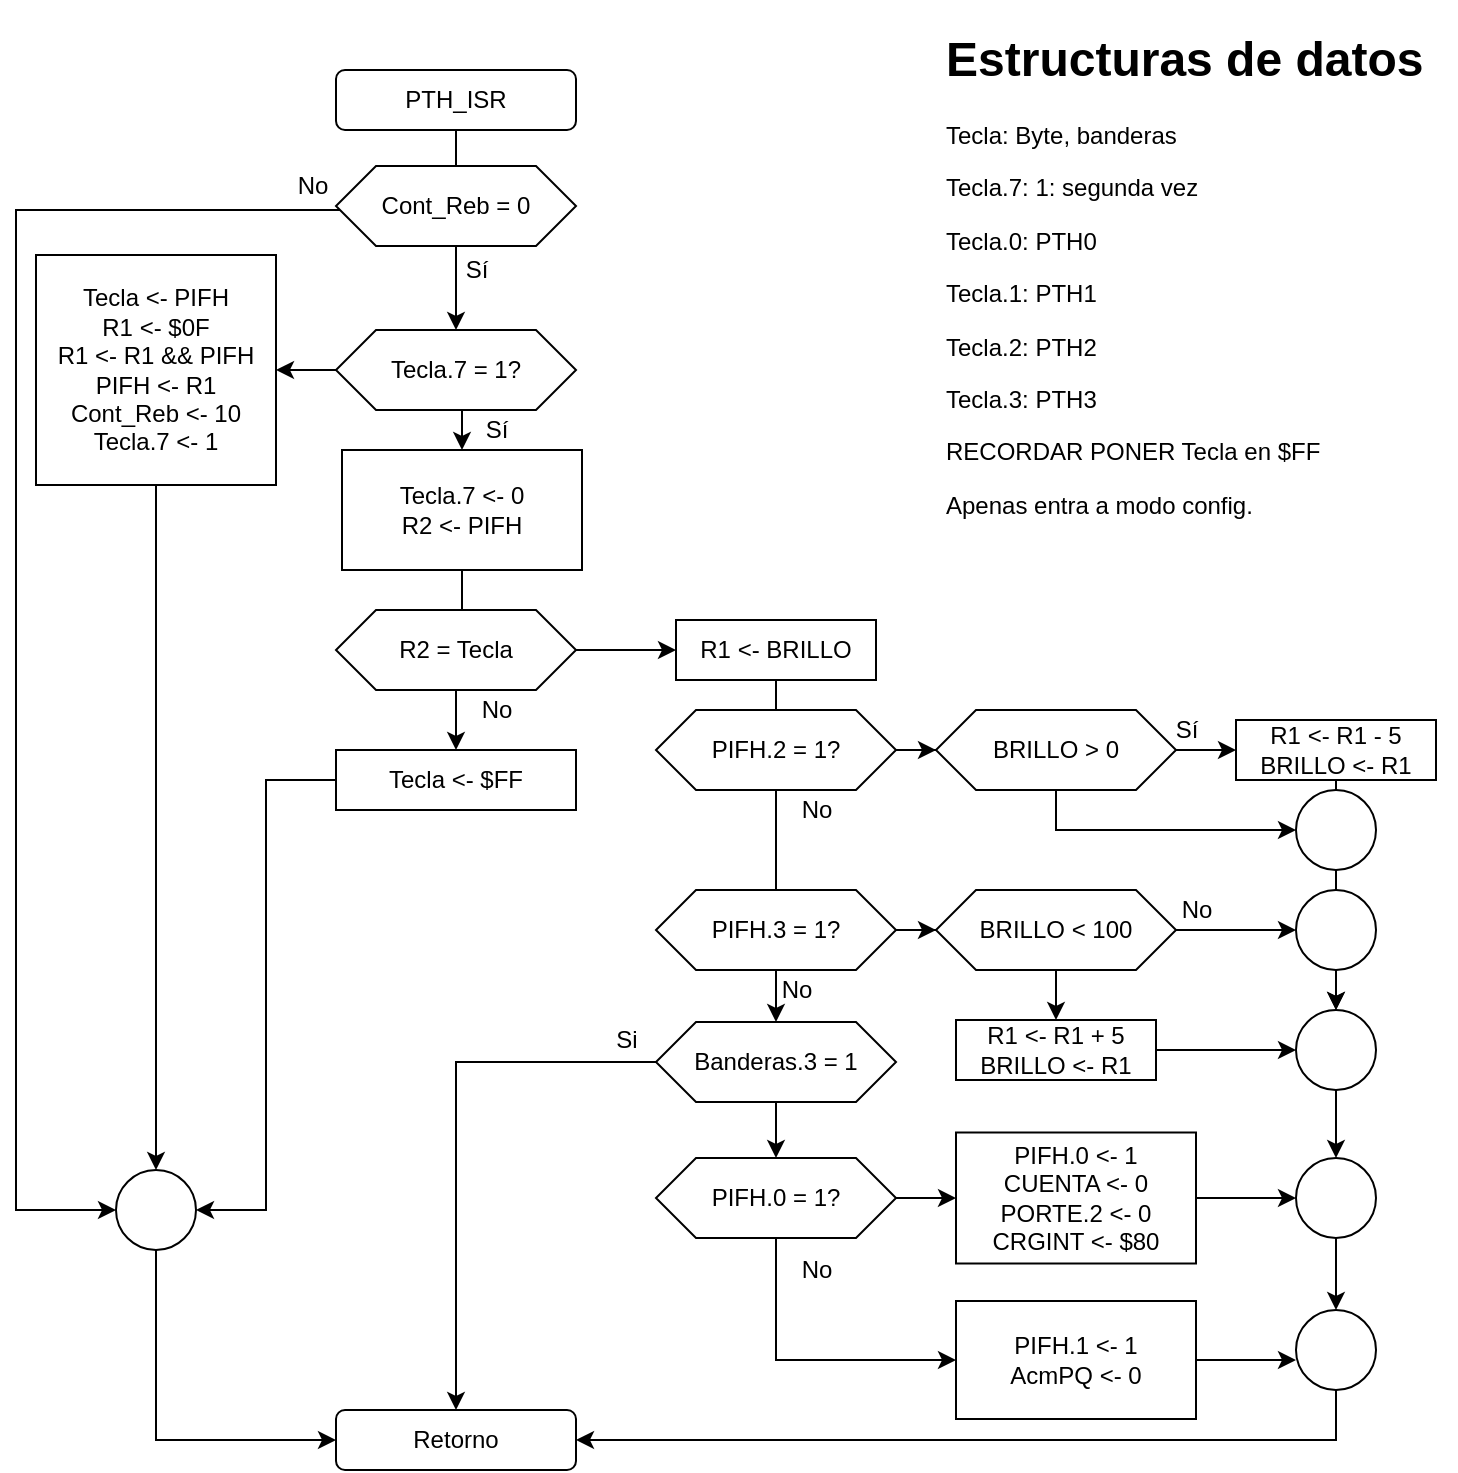 <mxfile version="14.3.0" type="github"><diagram id="c7fjYp0Tahoj1WGIqrOk" name="Page-1"><mxGraphModel dx="1623" dy="1328" grid="1" gridSize="10" guides="1" tooltips="1" connect="1" arrows="1" fold="1" page="1" pageScale="1" pageWidth="850" pageHeight="1100" math="0" shadow="0"><root><mxCell id="0"/><mxCell id="1" parent="0"/><mxCell id="8bCLtA65vS8jzmT4QicE-42" style="edgeStyle=orthogonalEdgeStyle;rounded=0;orthogonalLoop=1;jettySize=auto;html=1;" edge="1" parent="1" source="8bCLtA65vS8jzmT4QicE-1" target="8bCLtA65vS8jzmT4QicE-17"><mxGeometry relative="1" as="geometry"/></mxCell><mxCell id="8bCLtA65vS8jzmT4QicE-1" value="PTH_ISR" style="rounded=1;whiteSpace=wrap;html=1;" vertex="1" parent="1"><mxGeometry x="110" y="80" width="120" height="30" as="geometry"/></mxCell><mxCell id="8bCLtA65vS8jzmT4QicE-58" value="" style="edgeStyle=orthogonalEdgeStyle;rounded=0;orthogonalLoop=1;jettySize=auto;html=1;" edge="1" parent="1" source="8bCLtA65vS8jzmT4QicE-3" target="8bCLtA65vS8jzmT4QicE-13"><mxGeometry relative="1" as="geometry"/></mxCell><mxCell id="8bCLtA65vS8jzmT4QicE-67" style="edgeStyle=orthogonalEdgeStyle;rounded=0;orthogonalLoop=1;jettySize=auto;html=1;entryX=0;entryY=0.5;entryDx=0;entryDy=0;" edge="1" parent="1" source="8bCLtA65vS8jzmT4QicE-3" target="8bCLtA65vS8jzmT4QicE-53"><mxGeometry relative="1" as="geometry"><Array as="points"><mxPoint x="330" y="725"/></Array></mxGeometry></mxCell><mxCell id="8bCLtA65vS8jzmT4QicE-3" value="PIFH.0 = 1?" style="shape=hexagon;perimeter=hexagonPerimeter2;whiteSpace=wrap;html=1;fixedSize=1;" vertex="1" parent="1"><mxGeometry x="270" y="624" width="120" height="40" as="geometry"/></mxCell><mxCell id="8bCLtA65vS8jzmT4QicE-62" value="" style="edgeStyle=orthogonalEdgeStyle;rounded=0;orthogonalLoop=1;jettySize=auto;html=1;" edge="1" parent="1" source="8bCLtA65vS8jzmT4QicE-5" target="8bCLtA65vS8jzmT4QicE-54"><mxGeometry relative="1" as="geometry"/></mxCell><mxCell id="8bCLtA65vS8jzmT4QicE-94" value="" style="edgeStyle=orthogonalEdgeStyle;rounded=0;orthogonalLoop=1;jettySize=auto;html=1;" edge="1" parent="1" source="8bCLtA65vS8jzmT4QicE-6" target="8bCLtA65vS8jzmT4QicE-86"><mxGeometry relative="1" as="geometry"/></mxCell><mxCell id="8bCLtA65vS8jzmT4QicE-6" value="PIFH.3 = 1?" style="shape=hexagon;perimeter=hexagonPerimeter2;whiteSpace=wrap;html=1;fixedSize=1;" vertex="1" parent="1"><mxGeometry x="270" y="490" width="120" height="40" as="geometry"/></mxCell><mxCell id="8bCLtA65vS8jzmT4QicE-7" value="Cont_Reb = 0" style="shape=hexagon;perimeter=hexagonPerimeter2;whiteSpace=wrap;html=1;fixedSize=1;" vertex="1" parent="1"><mxGeometry x="110" y="128" width="120" height="40" as="geometry"/></mxCell><mxCell id="8bCLtA65vS8jzmT4QicE-8" value="Retorno" style="rounded=1;whiteSpace=wrap;html=1;" vertex="1" parent="1"><mxGeometry x="110" y="750" width="120" height="30" as="geometry"/></mxCell><mxCell id="8bCLtA65vS8jzmT4QicE-10" value="No" style="text;html=1;align=center;verticalAlign=middle;resizable=0;points=[];autosize=1;" vertex="1" parent="1"><mxGeometry x="83" y="128" width="30" height="20" as="geometry"/></mxCell><mxCell id="8bCLtA65vS8jzmT4QicE-12" value="Sí" style="text;html=1;align=center;verticalAlign=middle;resizable=0;points=[];autosize=1;" vertex="1" parent="1"><mxGeometry x="165" y="170" width="30" height="20" as="geometry"/></mxCell><mxCell id="8bCLtA65vS8jzmT4QicE-70" value="" style="edgeStyle=orthogonalEdgeStyle;rounded=0;orthogonalLoop=1;jettySize=auto;html=1;" edge="1" parent="1" source="8bCLtA65vS8jzmT4QicE-13" target="8bCLtA65vS8jzmT4QicE-69"><mxGeometry relative="1" as="geometry"/></mxCell><mxCell id="8bCLtA65vS8jzmT4QicE-13" value="&lt;div&gt;PIFH.0 &amp;lt;- 1&lt;/div&gt;&lt;div&gt;CUENTA &amp;lt;- 0&lt;/div&gt;&lt;div&gt;PORTE.2 &amp;lt;- 0&lt;br&gt;&lt;/div&gt;&lt;div&gt;CRGINT &amp;lt;- $80&lt;br&gt;&lt;/div&gt;" style="rounded=0;whiteSpace=wrap;html=1;" vertex="1" parent="1"><mxGeometry x="420" y="611.25" width="120" height="65.5" as="geometry"/></mxCell><mxCell id="8bCLtA65vS8jzmT4QicE-16" value="&lt;h1&gt;Estructuras de datos&lt;br&gt;&lt;/h1&gt;&lt;p&gt;Tecla: Byte, banderas&lt;/p&gt;&lt;p&gt;Tecla.7: 1: segunda vez&lt;/p&gt;&lt;p&gt;Tecla.0: PTH0&lt;/p&gt;&lt;p&gt;Tecla.1: PTH1&lt;/p&gt;&lt;p&gt;Tecla.2: PTH2&lt;/p&gt;&lt;p&gt;Tecla.3: PTH3&lt;/p&gt;&lt;p&gt;RECORDAR PONER Tecla en $FF&lt;/p&gt;&lt;p&gt;Apenas entra a modo config.&lt;/p&gt;&lt;p&gt;Que pasa si pongo 1 y la int esta inactiva&lt;br&gt;&lt;/p&gt;" style="text;html=1;strokeColor=none;fillColor=none;spacing=5;spacingTop=-20;whiteSpace=wrap;overflow=hidden;rounded=0;" vertex="1" parent="1"><mxGeometry x="410" y="55" width="260" height="250" as="geometry"/></mxCell><mxCell id="8bCLtA65vS8jzmT4QicE-24" value="" style="edgeStyle=orthogonalEdgeStyle;rounded=0;orthogonalLoop=1;jettySize=auto;html=1;" edge="1" parent="1" source="8bCLtA65vS8jzmT4QicE-17" target="8bCLtA65vS8jzmT4QicE-19"><mxGeometry relative="1" as="geometry"/></mxCell><mxCell id="8bCLtA65vS8jzmT4QicE-49" style="edgeStyle=orthogonalEdgeStyle;rounded=0;orthogonalLoop=1;jettySize=auto;html=1;exitX=0.5;exitY=1;exitDx=0;exitDy=0;entryX=0.5;entryY=0;entryDx=0;entryDy=0;" edge="1" parent="1" source="8bCLtA65vS8jzmT4QicE-17" target="8bCLtA65vS8jzmT4QicE-26"><mxGeometry relative="1" as="geometry"/></mxCell><mxCell id="8bCLtA65vS8jzmT4QicE-17" value="Tecla.7 = 1?" style="shape=hexagon;perimeter=hexagonPerimeter2;whiteSpace=wrap;html=1;fixedSize=1;" vertex="1" parent="1"><mxGeometry x="110" y="210" width="120" height="40" as="geometry"/></mxCell><mxCell id="8bCLtA65vS8jzmT4QicE-18" value="Sí" style="text;html=1;align=center;verticalAlign=middle;resizable=0;points=[];autosize=1;" vertex="1" parent="1"><mxGeometry x="175" y="250" width="30" height="20" as="geometry"/></mxCell><mxCell id="8bCLtA65vS8jzmT4QicE-21" style="edgeStyle=orthogonalEdgeStyle;rounded=0;orthogonalLoop=1;jettySize=auto;html=1;entryX=0.5;entryY=0;entryDx=0;entryDy=0;" edge="1" parent="1" source="8bCLtA65vS8jzmT4QicE-19" target="8bCLtA65vS8jzmT4QicE-22"><mxGeometry relative="1" as="geometry"><mxPoint x="20" y="520" as="targetPoint"/></mxGeometry></mxCell><mxCell id="8bCLtA65vS8jzmT4QicE-19" value="&lt;div&gt;Tecla &amp;lt;- PIFH&lt;/div&gt;&lt;div&gt;R1 &amp;lt;- $0F&lt;/div&gt;&lt;div&gt;R1 &amp;lt;- R1 &amp;amp;&amp;amp; PIFH&lt;/div&gt;&lt;div&gt;PIFH &amp;lt;- R1&lt;br&gt;&lt;/div&gt;&lt;div&gt;Cont_Reb &amp;lt;- 10&lt;/div&gt;&lt;div&gt;Tecla.7 &amp;lt;- 1&lt;br&gt;&lt;/div&gt;" style="rounded=0;whiteSpace=wrap;html=1;" vertex="1" parent="1"><mxGeometry x="-40" y="172.5" width="120" height="115" as="geometry"/></mxCell><mxCell id="8bCLtA65vS8jzmT4QicE-50" style="edgeStyle=orthogonalEdgeStyle;rounded=0;orthogonalLoop=1;jettySize=auto;html=1;entryX=0;entryY=0.5;entryDx=0;entryDy=0;" edge="1" parent="1" source="8bCLtA65vS8jzmT4QicE-22" target="8bCLtA65vS8jzmT4QicE-8"><mxGeometry relative="1" as="geometry"><Array as="points"><mxPoint x="20" y="765"/></Array></mxGeometry></mxCell><mxCell id="8bCLtA65vS8jzmT4QicE-22" value="" style="ellipse;whiteSpace=wrap;html=1;aspect=fixed;" vertex="1" parent="1"><mxGeometry y="630" width="40" height="40" as="geometry"/></mxCell><mxCell id="8bCLtA65vS8jzmT4QicE-23" style="edgeStyle=orthogonalEdgeStyle;rounded=0;orthogonalLoop=1;jettySize=auto;html=1;entryX=0;entryY=0.5;entryDx=0;entryDy=0;" edge="1" parent="1" source="8bCLtA65vS8jzmT4QicE-7" target="8bCLtA65vS8jzmT4QicE-22"><mxGeometry relative="1" as="geometry"><mxPoint x="110" y="150" as="sourcePoint"/><mxPoint x="110" y="817" as="targetPoint"/><Array as="points"><mxPoint x="-50" y="150"/><mxPoint x="-50" y="650"/></Array></mxGeometry></mxCell><mxCell id="8bCLtA65vS8jzmT4QicE-47" value="" style="edgeStyle=orthogonalEdgeStyle;rounded=0;orthogonalLoop=1;jettySize=auto;html=1;" edge="1" parent="1" source="8bCLtA65vS8jzmT4QicE-26" target="8bCLtA65vS8jzmT4QicE-44"><mxGeometry relative="1" as="geometry"/></mxCell><mxCell id="8bCLtA65vS8jzmT4QicE-26" value="&lt;div&gt;Tecla.7 &amp;lt;- 0&lt;/div&gt;&lt;div&gt;R2 &amp;lt;- PIFH&lt;br&gt;&lt;/div&gt;" style="rounded=0;whiteSpace=wrap;html=1;" vertex="1" parent="1"><mxGeometry x="113" y="270" width="120" height="60" as="geometry"/></mxCell><mxCell id="8bCLtA65vS8jzmT4QicE-48" style="edgeStyle=orthogonalEdgeStyle;rounded=0;orthogonalLoop=1;jettySize=auto;html=1;exitX=0.5;exitY=1;exitDx=0;exitDy=0;entryX=0.5;entryY=0;entryDx=0;entryDy=0;" edge="1" parent="1" source="8bCLtA65vS8jzmT4QicE-27" target="8bCLtA65vS8jzmT4QicE-31"><mxGeometry relative="1" as="geometry"/></mxCell><mxCell id="8bCLtA65vS8jzmT4QicE-27" value="R2 = Tecla" style="shape=hexagon;perimeter=hexagonPerimeter2;whiteSpace=wrap;html=1;fixedSize=1;" vertex="1" parent="1"><mxGeometry x="110" y="350" width="120" height="40" as="geometry"/></mxCell><mxCell id="8bCLtA65vS8jzmT4QicE-33" style="edgeStyle=orthogonalEdgeStyle;rounded=0;orthogonalLoop=1;jettySize=auto;html=1;entryX=1;entryY=0.5;entryDx=0;entryDy=0;" edge="1" parent="1" source="8bCLtA65vS8jzmT4QicE-31" target="8bCLtA65vS8jzmT4QicE-22"><mxGeometry relative="1" as="geometry"/></mxCell><mxCell id="8bCLtA65vS8jzmT4QicE-31" value="&lt;div&gt;Tecla &amp;lt;- $FF&lt;/div&gt;" style="rounded=0;whiteSpace=wrap;html=1;" vertex="1" parent="1"><mxGeometry x="110" y="420" width="120" height="30" as="geometry"/></mxCell><mxCell id="8bCLtA65vS8jzmT4QicE-44" value="No" style="text;html=1;align=center;verticalAlign=middle;resizable=0;points=[];autosize=1;" vertex="1" parent="1"><mxGeometry x="175" y="390" width="30" height="20" as="geometry"/></mxCell><mxCell id="8bCLtA65vS8jzmT4QicE-72" style="edgeStyle=orthogonalEdgeStyle;rounded=0;orthogonalLoop=1;jettySize=auto;html=1;entryX=1;entryY=0.5;entryDx=0;entryDy=0;" edge="1" parent="1" source="8bCLtA65vS8jzmT4QicE-51" target="8bCLtA65vS8jzmT4QicE-8"><mxGeometry relative="1" as="geometry"><Array as="points"><mxPoint x="610" y="765"/></Array></mxGeometry></mxCell><mxCell id="8bCLtA65vS8jzmT4QicE-51" value="" style="ellipse;whiteSpace=wrap;html=1;aspect=fixed;" vertex="1" parent="1"><mxGeometry x="590" y="700" width="40" height="40" as="geometry"/></mxCell><mxCell id="8bCLtA65vS8jzmT4QicE-68" value="" style="edgeStyle=orthogonalEdgeStyle;rounded=0;orthogonalLoop=1;jettySize=auto;html=1;" edge="1" parent="1" source="8bCLtA65vS8jzmT4QicE-53"><mxGeometry relative="1" as="geometry"><mxPoint x="590" y="725.0" as="targetPoint"/></mxGeometry></mxCell><mxCell id="8bCLtA65vS8jzmT4QicE-53" value="&lt;div&gt;PIFH.1 &amp;lt;- 1&lt;/div&gt;&lt;div&gt;AcmPQ &amp;lt;- 0&lt;/div&gt;" style="rounded=0;whiteSpace=wrap;html=1;gradientColor=#ffffff;" vertex="1" parent="1"><mxGeometry x="420" y="695.5" width="120" height="59" as="geometry"/></mxCell><mxCell id="8bCLtA65vS8jzmT4QicE-55" style="edgeStyle=orthogonalEdgeStyle;rounded=0;orthogonalLoop=1;jettySize=auto;html=1;" edge="1" parent="1" source="8bCLtA65vS8jzmT4QicE-54" target="8bCLtA65vS8jzmT4QicE-8"><mxGeometry relative="1" as="geometry"/></mxCell><mxCell id="8bCLtA65vS8jzmT4QicE-56" value="" style="edgeStyle=orthogonalEdgeStyle;rounded=0;orthogonalLoop=1;jettySize=auto;html=1;" edge="1" parent="1" source="8bCLtA65vS8jzmT4QicE-54" target="8bCLtA65vS8jzmT4QicE-3"><mxGeometry relative="1" as="geometry"/></mxCell><mxCell id="8bCLtA65vS8jzmT4QicE-54" value="Banderas.3 = 1" style="shape=hexagon;perimeter=hexagonPerimeter2;whiteSpace=wrap;html=1;fixedSize=1;" vertex="1" parent="1"><mxGeometry x="270" y="556" width="120" height="40" as="geometry"/></mxCell><mxCell id="8bCLtA65vS8jzmT4QicE-99" value="" style="edgeStyle=orthogonalEdgeStyle;rounded=0;orthogonalLoop=1;jettySize=auto;html=1;" edge="1" parent="1" source="8bCLtA65vS8jzmT4QicE-60" target="8bCLtA65vS8jzmT4QicE-97"><mxGeometry relative="1" as="geometry"/></mxCell><mxCell id="8bCLtA65vS8jzmT4QicE-63" value="No" style="text;html=1;align=center;verticalAlign=middle;resizable=0;points=[];autosize=1;" vertex="1" parent="1"><mxGeometry x="335" y="440" width="30" height="20" as="geometry"/></mxCell><mxCell id="8bCLtA65vS8jzmT4QicE-64" value="No" style="text;html=1;align=center;verticalAlign=middle;resizable=0;points=[];autosize=1;" vertex="1" parent="1"><mxGeometry x="325" y="530" width="30" height="20" as="geometry"/></mxCell><mxCell id="8bCLtA65vS8jzmT4QicE-65" value="Si" style="text;html=1;align=center;verticalAlign=middle;resizable=0;points=[];autosize=1;" vertex="1" parent="1"><mxGeometry x="240" y="555" width="30" height="20" as="geometry"/></mxCell><mxCell id="8bCLtA65vS8jzmT4QicE-66" value="No" style="text;html=1;align=center;verticalAlign=middle;resizable=0;points=[];autosize=1;" vertex="1" parent="1"><mxGeometry x="335" y="670" width="30" height="20" as="geometry"/></mxCell><mxCell id="8bCLtA65vS8jzmT4QicE-77" value="" style="edgeStyle=orthogonalEdgeStyle;rounded=0;orthogonalLoop=1;jettySize=auto;html=1;" edge="1" parent="1" source="8bCLtA65vS8jzmT4QicE-69" target="8bCLtA65vS8jzmT4QicE-51"><mxGeometry relative="1" as="geometry"/></mxCell><mxCell id="8bCLtA65vS8jzmT4QicE-69" value="" style="ellipse;whiteSpace=wrap;html=1;aspect=fixed;" vertex="1" parent="1"><mxGeometry x="590" y="624" width="40" height="40" as="geometry"/></mxCell><mxCell id="8bCLtA65vS8jzmT4QicE-81" value="" style="edgeStyle=orthogonalEdgeStyle;rounded=0;orthogonalLoop=1;jettySize=auto;html=1;" edge="1" parent="1" source="8bCLtA65vS8jzmT4QicE-74" target="8bCLtA65vS8jzmT4QicE-63"><mxGeometry relative="1" as="geometry"/></mxCell><mxCell id="8bCLtA65vS8jzmT4QicE-74" value="R1 &amp;lt;- BRILLO" style="rounded=0;whiteSpace=wrap;html=1;gradientColor=#ffffff;" vertex="1" parent="1"><mxGeometry x="280" y="355" width="100" height="30" as="geometry"/></mxCell><mxCell id="8bCLtA65vS8jzmT4QicE-78" value="" style="edgeStyle=orthogonalEdgeStyle;rounded=0;orthogonalLoop=1;jettySize=auto;html=1;" edge="1" parent="1" source="8bCLtA65vS8jzmT4QicE-27" target="8bCLtA65vS8jzmT4QicE-74"><mxGeometry relative="1" as="geometry"><mxPoint x="229.966" y="370.034" as="sourcePoint"/><mxPoint x="330.034" y="400" as="targetPoint"/></mxGeometry></mxCell><mxCell id="8bCLtA65vS8jzmT4QicE-90" value="" style="edgeStyle=orthogonalEdgeStyle;rounded=0;orthogonalLoop=1;jettySize=auto;html=1;" edge="1" parent="1" source="8bCLtA65vS8jzmT4QicE-5" target="8bCLtA65vS8jzmT4QicE-83"><mxGeometry relative="1" as="geometry"/></mxCell><mxCell id="8bCLtA65vS8jzmT4QicE-5" value="PIFH.2 = 1?" style="shape=hexagon;perimeter=hexagonPerimeter2;whiteSpace=wrap;html=1;fixedSize=1;" vertex="1" parent="1"><mxGeometry x="270" y="400" width="120" height="40" as="geometry"/></mxCell><mxCell id="8bCLtA65vS8jzmT4QicE-92" value="" style="edgeStyle=orthogonalEdgeStyle;rounded=0;orthogonalLoop=1;jettySize=auto;html=1;" edge="1" parent="1" source="8bCLtA65vS8jzmT4QicE-83" target="8bCLtA65vS8jzmT4QicE-85"><mxGeometry relative="1" as="geometry"/></mxCell><mxCell id="8bCLtA65vS8jzmT4QicE-93" style="edgeStyle=orthogonalEdgeStyle;rounded=0;orthogonalLoop=1;jettySize=auto;html=1;entryX=0;entryY=0.5;entryDx=0;entryDy=0;" edge="1" parent="1" source="8bCLtA65vS8jzmT4QicE-83" target="8bCLtA65vS8jzmT4QicE-60"><mxGeometry relative="1" as="geometry"><Array as="points"><mxPoint x="470" y="460"/></Array></mxGeometry></mxCell><mxCell id="8bCLtA65vS8jzmT4QicE-83" value="BRILLO &amp;gt; 0" style="shape=hexagon;perimeter=hexagonPerimeter2;whiteSpace=wrap;html=1;fixedSize=1;" vertex="1" parent="1"><mxGeometry x="410" y="400" width="120" height="40" as="geometry"/></mxCell><mxCell id="8bCLtA65vS8jzmT4QicE-104" style="edgeStyle=orthogonalEdgeStyle;rounded=0;orthogonalLoop=1;jettySize=auto;html=1;" edge="1" parent="1" source="8bCLtA65vS8jzmT4QicE-85"><mxGeometry relative="1" as="geometry"><mxPoint x="610" y="550" as="targetPoint"/></mxGeometry></mxCell><mxCell id="8bCLtA65vS8jzmT4QicE-85" value="&lt;div&gt;R1 &amp;lt;- R1 - 5&lt;/div&gt;&lt;div&gt;BRILLO &amp;lt;- R1&lt;br&gt;&lt;/div&gt;" style="rounded=0;whiteSpace=wrap;html=1;gradientColor=#ffffff;" vertex="1" parent="1"><mxGeometry x="560" y="405" width="100" height="30" as="geometry"/></mxCell><mxCell id="8bCLtA65vS8jzmT4QicE-95" value="" style="edgeStyle=orthogonalEdgeStyle;rounded=0;orthogonalLoop=1;jettySize=auto;html=1;" edge="1" parent="1" source="8bCLtA65vS8jzmT4QicE-86" target="8bCLtA65vS8jzmT4QicE-88"><mxGeometry relative="1" as="geometry"/></mxCell><mxCell id="8bCLtA65vS8jzmT4QicE-107" style="edgeStyle=orthogonalEdgeStyle;rounded=0;orthogonalLoop=1;jettySize=auto;html=1;entryX=0;entryY=0.5;entryDx=0;entryDy=0;" edge="1" parent="1" source="8bCLtA65vS8jzmT4QicE-86" target="8bCLtA65vS8jzmT4QicE-106"><mxGeometry relative="1" as="geometry"/></mxCell><mxCell id="8bCLtA65vS8jzmT4QicE-86" value="BRILLO &amp;lt; 100" style="shape=hexagon;perimeter=hexagonPerimeter2;whiteSpace=wrap;html=1;fixedSize=1;" vertex="1" parent="1"><mxGeometry x="410" y="490" width="120" height="40" as="geometry"/></mxCell><mxCell id="8bCLtA65vS8jzmT4QicE-96" style="edgeStyle=orthogonalEdgeStyle;rounded=0;orthogonalLoop=1;jettySize=auto;html=1;" edge="1" parent="1" source="8bCLtA65vS8jzmT4QicE-88"><mxGeometry relative="1" as="geometry"><mxPoint x="590" y="570" as="targetPoint"/></mxGeometry></mxCell><mxCell id="8bCLtA65vS8jzmT4QicE-88" value="&lt;div&gt;R1 &amp;lt;- R1 + 5&lt;/div&gt;&lt;div&gt;BRILLO &amp;lt;- R1&lt;br&gt;&lt;/div&gt;" style="rounded=0;whiteSpace=wrap;html=1;gradientColor=#ffffff;" vertex="1" parent="1"><mxGeometry x="420" y="555" width="100" height="30" as="geometry"/></mxCell><mxCell id="8bCLtA65vS8jzmT4QicE-100" value="" style="edgeStyle=orthogonalEdgeStyle;rounded=0;orthogonalLoop=1;jettySize=auto;html=1;" edge="1" parent="1" source="8bCLtA65vS8jzmT4QicE-97" target="8bCLtA65vS8jzmT4QicE-69"><mxGeometry relative="1" as="geometry"/></mxCell><mxCell id="8bCLtA65vS8jzmT4QicE-97" value="" style="ellipse;whiteSpace=wrap;html=1;aspect=fixed;" vertex="1" parent="1"><mxGeometry x="590" y="550" width="40" height="40" as="geometry"/></mxCell><mxCell id="8bCLtA65vS8jzmT4QicE-60" value="" style="ellipse;whiteSpace=wrap;html=1;aspect=fixed;" vertex="1" parent="1"><mxGeometry x="590" y="440" width="40" height="40" as="geometry"/></mxCell><mxCell id="8bCLtA65vS8jzmT4QicE-106" value="" style="ellipse;whiteSpace=wrap;html=1;aspect=fixed;" vertex="1" parent="1"><mxGeometry x="590" y="490" width="40" height="40" as="geometry"/></mxCell><mxCell id="8bCLtA65vS8jzmT4QicE-108" value="No" style="text;html=1;align=center;verticalAlign=middle;resizable=0;points=[];autosize=1;" vertex="1" parent="1"><mxGeometry x="525" y="490" width="30" height="20" as="geometry"/></mxCell><mxCell id="8bCLtA65vS8jzmT4QicE-109" value="Sí" style="text;html=1;align=center;verticalAlign=middle;resizable=0;points=[];autosize=1;" vertex="1" parent="1"><mxGeometry x="520" y="400" width="30" height="20" as="geometry"/></mxCell></root></mxGraphModel></diagram></mxfile>